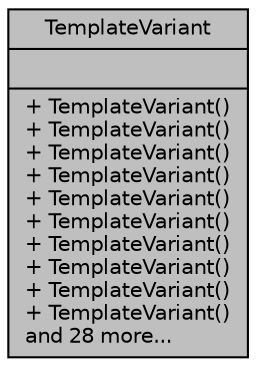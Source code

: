 digraph "TemplateVariant"
{
 // LATEX_PDF_SIZE
  edge [fontname="Helvetica",fontsize="10",labelfontname="Helvetica",labelfontsize="10"];
  node [fontname="Helvetica",fontsize="10",shape=record];
  Node1 [label="{TemplateVariant\n||+ TemplateVariant()\l+ TemplateVariant()\l+ TemplateVariant()\l+ TemplateVariant()\l+ TemplateVariant()\l+ TemplateVariant()\l+ TemplateVariant()\l+ TemplateVariant()\l+ TemplateVariant()\l+ TemplateVariant()\land 28 more...\l}",height=0.2,width=0.4,color="black", fillcolor="grey75", style="filled", fontcolor="black",tooltip="Variant type which can hold one value of a fixed set of types."];
}
